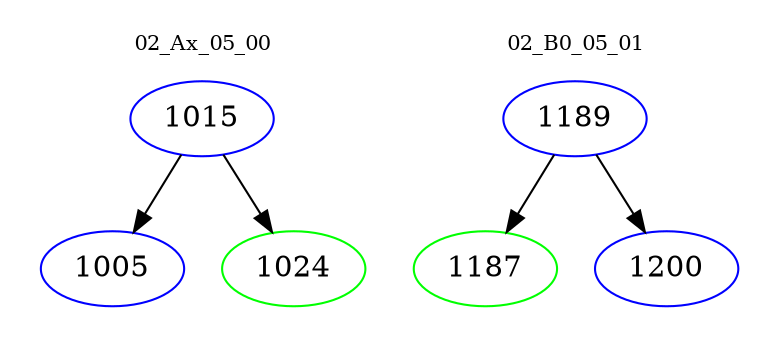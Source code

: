 digraph{
subgraph cluster_0 {
color = white
label = "02_Ax_05_00";
fontsize=10;
T0_1015 [label="1015", color="blue"]
T0_1015 -> T0_1005 [color="black"]
T0_1005 [label="1005", color="blue"]
T0_1015 -> T0_1024 [color="black"]
T0_1024 [label="1024", color="green"]
}
subgraph cluster_1 {
color = white
label = "02_B0_05_01";
fontsize=10;
T1_1189 [label="1189", color="blue"]
T1_1189 -> T1_1187 [color="black"]
T1_1187 [label="1187", color="green"]
T1_1189 -> T1_1200 [color="black"]
T1_1200 [label="1200", color="blue"]
}
}
